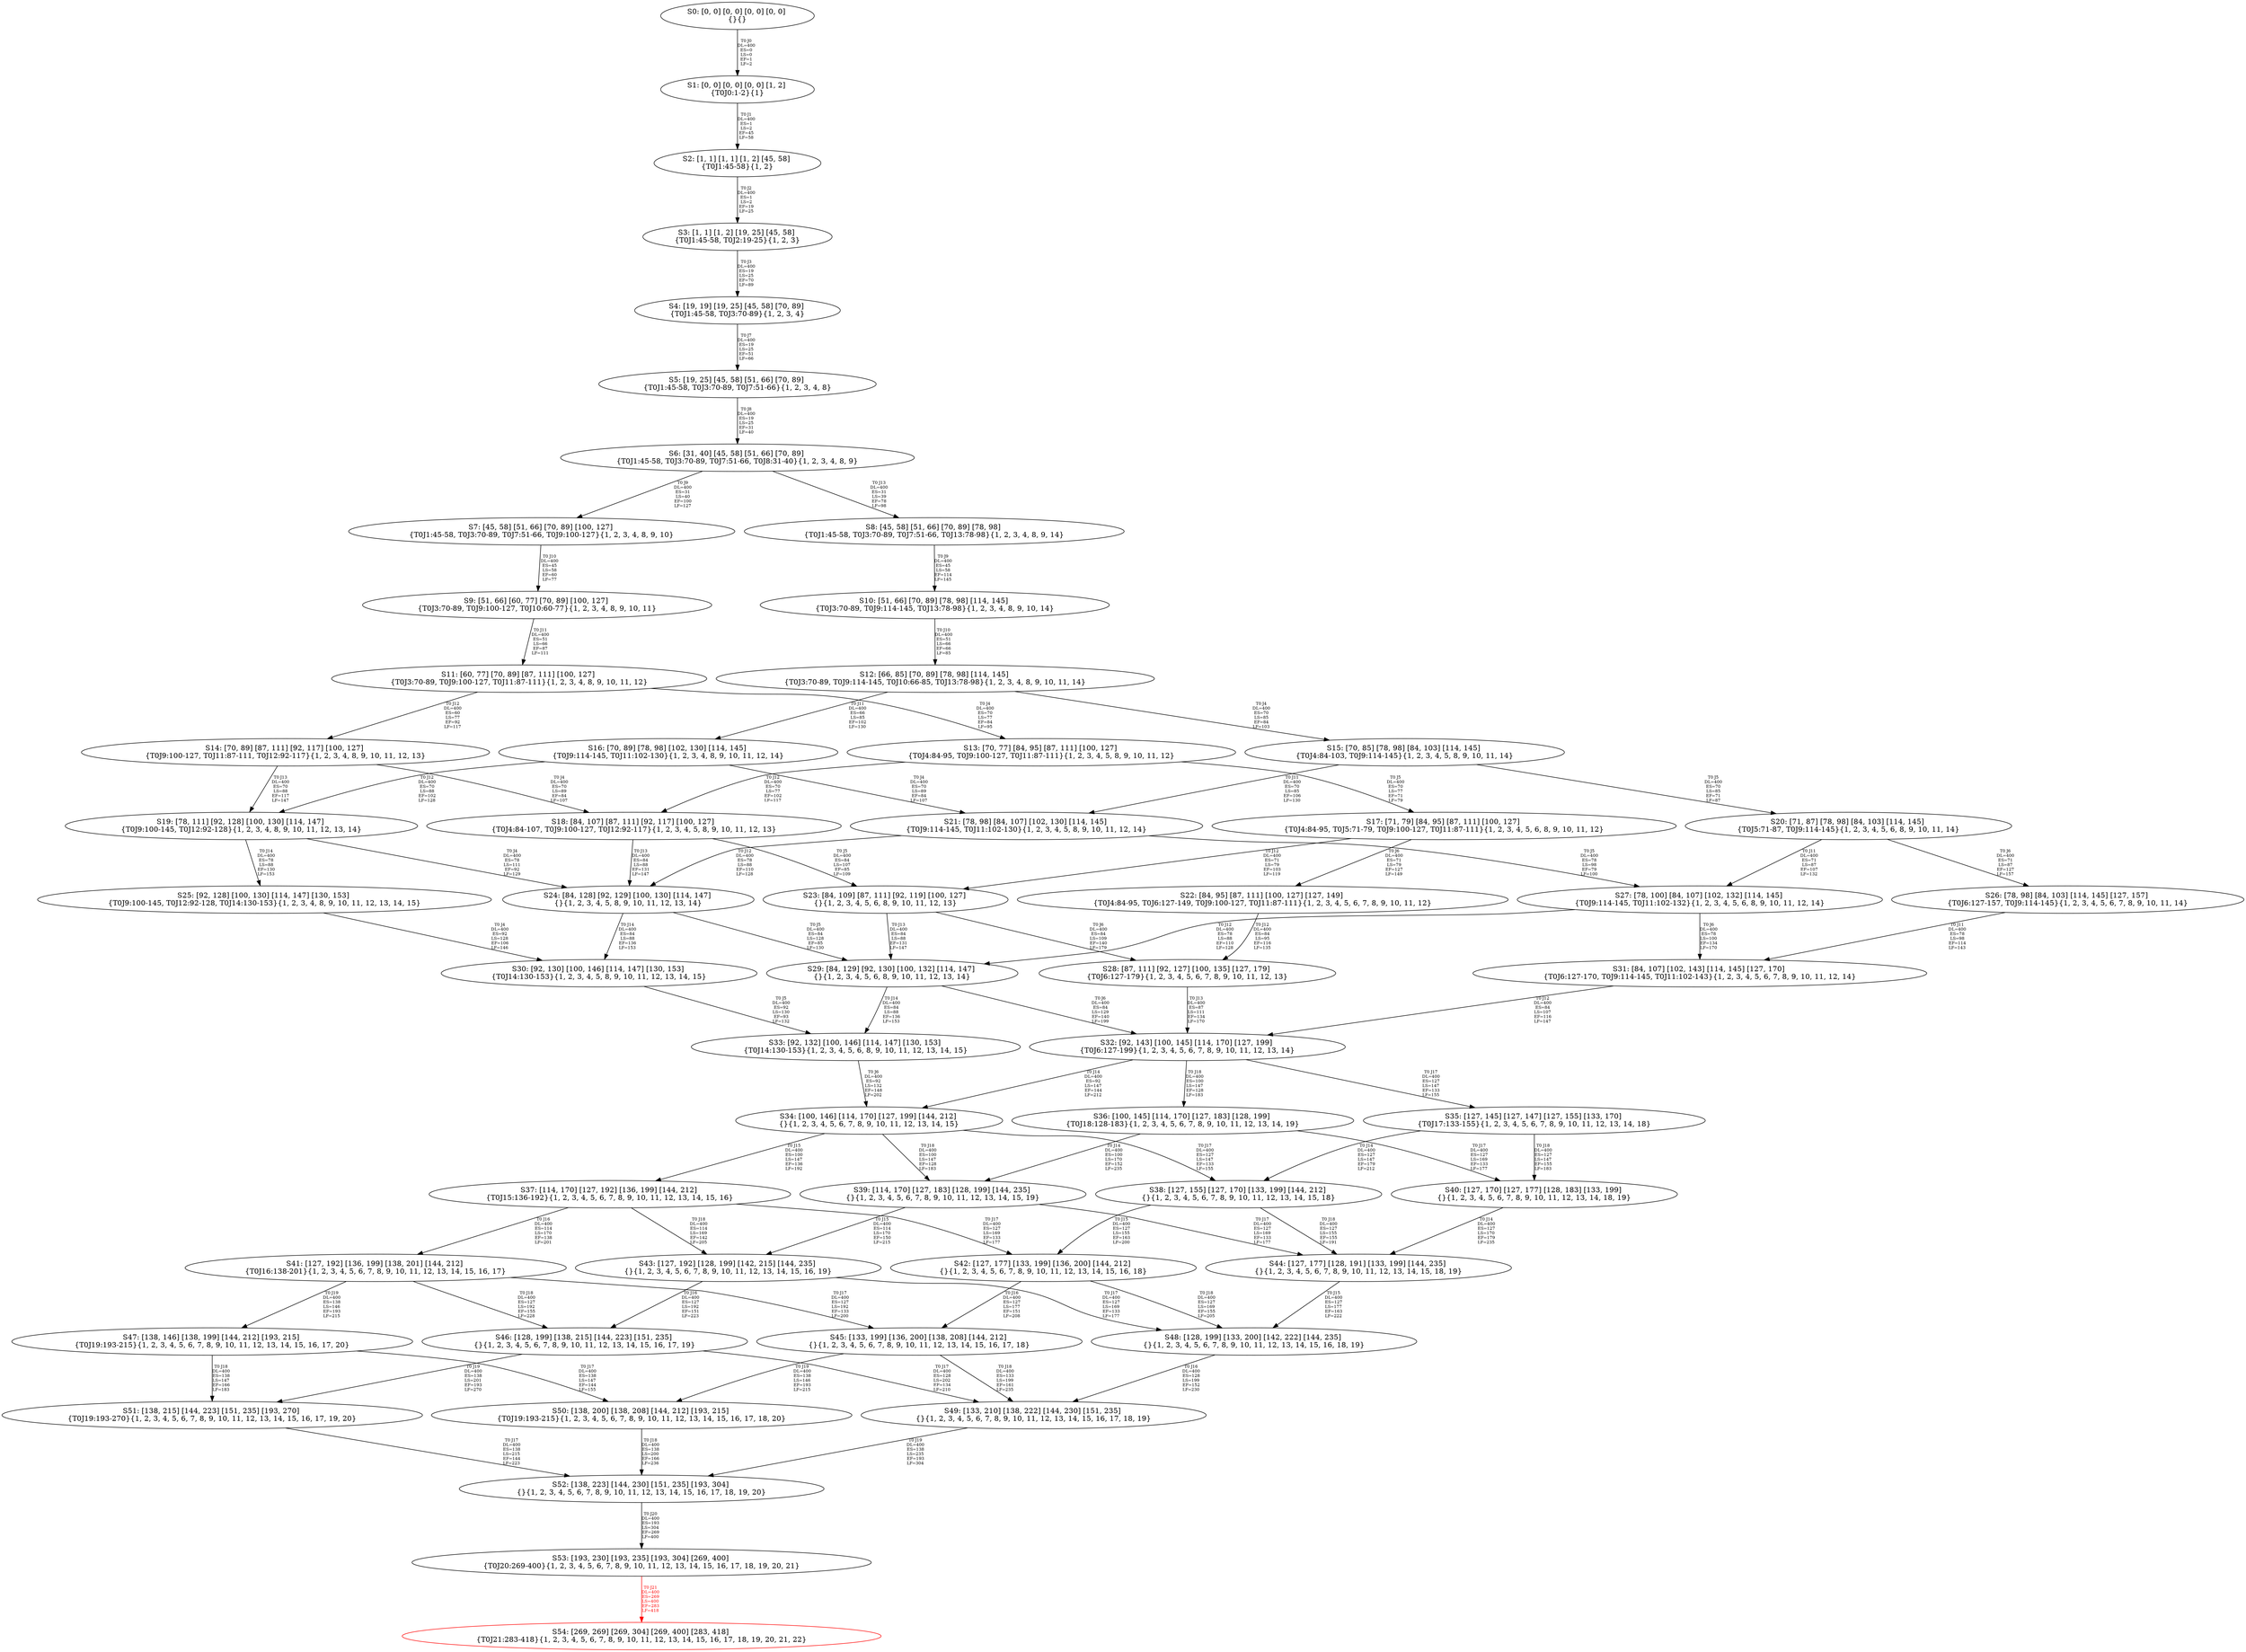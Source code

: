 digraph {
	S0[label="S0: [0, 0] [0, 0] [0, 0] [0, 0] \n{}{}"];
	S1[label="S1: [0, 0] [0, 0] [0, 0] [1, 2] \n{T0J0:1-2}{1}"];
	S2[label="S2: [1, 1] [1, 1] [1, 2] [45, 58] \n{T0J1:45-58}{1, 2}"];
	S3[label="S3: [1, 1] [1, 2] [19, 25] [45, 58] \n{T0J1:45-58, T0J2:19-25}{1, 2, 3}"];
	S4[label="S4: [19, 19] [19, 25] [45, 58] [70, 89] \n{T0J1:45-58, T0J3:70-89}{1, 2, 3, 4}"];
	S5[label="S5: [19, 25] [45, 58] [51, 66] [70, 89] \n{T0J1:45-58, T0J3:70-89, T0J7:51-66}{1, 2, 3, 4, 8}"];
	S6[label="S6: [31, 40] [45, 58] [51, 66] [70, 89] \n{T0J1:45-58, T0J3:70-89, T0J7:51-66, T0J8:31-40}{1, 2, 3, 4, 8, 9}"];
	S7[label="S7: [45, 58] [51, 66] [70, 89] [100, 127] \n{T0J1:45-58, T0J3:70-89, T0J7:51-66, T0J9:100-127}{1, 2, 3, 4, 8, 9, 10}"];
	S8[label="S8: [45, 58] [51, 66] [70, 89] [78, 98] \n{T0J1:45-58, T0J3:70-89, T0J7:51-66, T0J13:78-98}{1, 2, 3, 4, 8, 9, 14}"];
	S9[label="S9: [51, 66] [60, 77] [70, 89] [100, 127] \n{T0J3:70-89, T0J9:100-127, T0J10:60-77}{1, 2, 3, 4, 8, 9, 10, 11}"];
	S10[label="S10: [51, 66] [70, 89] [78, 98] [114, 145] \n{T0J3:70-89, T0J9:114-145, T0J13:78-98}{1, 2, 3, 4, 8, 9, 10, 14}"];
	S11[label="S11: [60, 77] [70, 89] [87, 111] [100, 127] \n{T0J3:70-89, T0J9:100-127, T0J11:87-111}{1, 2, 3, 4, 8, 9, 10, 11, 12}"];
	S12[label="S12: [66, 85] [70, 89] [78, 98] [114, 145] \n{T0J3:70-89, T0J9:114-145, T0J10:66-85, T0J13:78-98}{1, 2, 3, 4, 8, 9, 10, 11, 14}"];
	S13[label="S13: [70, 77] [84, 95] [87, 111] [100, 127] \n{T0J4:84-95, T0J9:100-127, T0J11:87-111}{1, 2, 3, 4, 5, 8, 9, 10, 11, 12}"];
	S14[label="S14: [70, 89] [87, 111] [92, 117] [100, 127] \n{T0J9:100-127, T0J11:87-111, T0J12:92-117}{1, 2, 3, 4, 8, 9, 10, 11, 12, 13}"];
	S15[label="S15: [70, 85] [78, 98] [84, 103] [114, 145] \n{T0J4:84-103, T0J9:114-145}{1, 2, 3, 4, 5, 8, 9, 10, 11, 14}"];
	S16[label="S16: [70, 89] [78, 98] [102, 130] [114, 145] \n{T0J9:114-145, T0J11:102-130}{1, 2, 3, 4, 8, 9, 10, 11, 12, 14}"];
	S17[label="S17: [71, 79] [84, 95] [87, 111] [100, 127] \n{T0J4:84-95, T0J5:71-79, T0J9:100-127, T0J11:87-111}{1, 2, 3, 4, 5, 6, 8, 9, 10, 11, 12}"];
	S18[label="S18: [84, 107] [87, 111] [92, 117] [100, 127] \n{T0J4:84-107, T0J9:100-127, T0J12:92-117}{1, 2, 3, 4, 5, 8, 9, 10, 11, 12, 13}"];
	S19[label="S19: [78, 111] [92, 128] [100, 130] [114, 147] \n{T0J9:100-145, T0J12:92-128}{1, 2, 3, 4, 8, 9, 10, 11, 12, 13, 14}"];
	S20[label="S20: [71, 87] [78, 98] [84, 103] [114, 145] \n{T0J5:71-87, T0J9:114-145}{1, 2, 3, 4, 5, 6, 8, 9, 10, 11, 14}"];
	S21[label="S21: [78, 98] [84, 107] [102, 130] [114, 145] \n{T0J9:114-145, T0J11:102-130}{1, 2, 3, 4, 5, 8, 9, 10, 11, 12, 14}"];
	S22[label="S22: [84, 95] [87, 111] [100, 127] [127, 149] \n{T0J4:84-95, T0J6:127-149, T0J9:100-127, T0J11:87-111}{1, 2, 3, 4, 5, 6, 7, 8, 9, 10, 11, 12}"];
	S23[label="S23: [84, 109] [87, 111] [92, 119] [100, 127] \n{}{1, 2, 3, 4, 5, 6, 8, 9, 10, 11, 12, 13}"];
	S24[label="S24: [84, 128] [92, 129] [100, 130] [114, 147] \n{}{1, 2, 3, 4, 5, 8, 9, 10, 11, 12, 13, 14}"];
	S25[label="S25: [92, 128] [100, 130] [114, 147] [130, 153] \n{T0J9:100-145, T0J12:92-128, T0J14:130-153}{1, 2, 3, 4, 8, 9, 10, 11, 12, 13, 14, 15}"];
	S26[label="S26: [78, 98] [84, 103] [114, 145] [127, 157] \n{T0J6:127-157, T0J9:114-145}{1, 2, 3, 4, 5, 6, 7, 8, 9, 10, 11, 14}"];
	S27[label="S27: [78, 100] [84, 107] [102, 132] [114, 145] \n{T0J9:114-145, T0J11:102-132}{1, 2, 3, 4, 5, 6, 8, 9, 10, 11, 12, 14}"];
	S28[label="S28: [87, 111] [92, 127] [100, 135] [127, 179] \n{T0J6:127-179}{1, 2, 3, 4, 5, 6, 7, 8, 9, 10, 11, 12, 13}"];
	S29[label="S29: [84, 129] [92, 130] [100, 132] [114, 147] \n{}{1, 2, 3, 4, 5, 6, 8, 9, 10, 11, 12, 13, 14}"];
	S30[label="S30: [92, 130] [100, 146] [114, 147] [130, 153] \n{T0J14:130-153}{1, 2, 3, 4, 5, 8, 9, 10, 11, 12, 13, 14, 15}"];
	S31[label="S31: [84, 107] [102, 143] [114, 145] [127, 170] \n{T0J6:127-170, T0J9:114-145, T0J11:102-143}{1, 2, 3, 4, 5, 6, 7, 8, 9, 10, 11, 12, 14}"];
	S32[label="S32: [92, 143] [100, 145] [114, 170] [127, 199] \n{T0J6:127-199}{1, 2, 3, 4, 5, 6, 7, 8, 9, 10, 11, 12, 13, 14}"];
	S33[label="S33: [92, 132] [100, 146] [114, 147] [130, 153] \n{T0J14:130-153}{1, 2, 3, 4, 5, 6, 8, 9, 10, 11, 12, 13, 14, 15}"];
	S34[label="S34: [100, 146] [114, 170] [127, 199] [144, 212] \n{}{1, 2, 3, 4, 5, 6, 7, 8, 9, 10, 11, 12, 13, 14, 15}"];
	S35[label="S35: [127, 145] [127, 147] [127, 155] [133, 170] \n{T0J17:133-155}{1, 2, 3, 4, 5, 6, 7, 8, 9, 10, 11, 12, 13, 14, 18}"];
	S36[label="S36: [100, 145] [114, 170] [127, 183] [128, 199] \n{T0J18:128-183}{1, 2, 3, 4, 5, 6, 7, 8, 9, 10, 11, 12, 13, 14, 19}"];
	S37[label="S37: [114, 170] [127, 192] [136, 199] [144, 212] \n{T0J15:136-192}{1, 2, 3, 4, 5, 6, 7, 8, 9, 10, 11, 12, 13, 14, 15, 16}"];
	S38[label="S38: [127, 155] [127, 170] [133, 199] [144, 212] \n{}{1, 2, 3, 4, 5, 6, 7, 8, 9, 10, 11, 12, 13, 14, 15, 18}"];
	S39[label="S39: [114, 170] [127, 183] [128, 199] [144, 235] \n{}{1, 2, 3, 4, 5, 6, 7, 8, 9, 10, 11, 12, 13, 14, 15, 19}"];
	S40[label="S40: [127, 170] [127, 177] [128, 183] [133, 199] \n{}{1, 2, 3, 4, 5, 6, 7, 8, 9, 10, 11, 12, 13, 14, 18, 19}"];
	S41[label="S41: [127, 192] [136, 199] [138, 201] [144, 212] \n{T0J16:138-201}{1, 2, 3, 4, 5, 6, 7, 8, 9, 10, 11, 12, 13, 14, 15, 16, 17}"];
	S42[label="S42: [127, 177] [133, 199] [136, 200] [144, 212] \n{}{1, 2, 3, 4, 5, 6, 7, 8, 9, 10, 11, 12, 13, 14, 15, 16, 18}"];
	S43[label="S43: [127, 192] [128, 199] [142, 215] [144, 235] \n{}{1, 2, 3, 4, 5, 6, 7, 8, 9, 10, 11, 12, 13, 14, 15, 16, 19}"];
	S44[label="S44: [127, 177] [128, 191] [133, 199] [144, 235] \n{}{1, 2, 3, 4, 5, 6, 7, 8, 9, 10, 11, 12, 13, 14, 15, 18, 19}"];
	S45[label="S45: [133, 199] [136, 200] [138, 208] [144, 212] \n{}{1, 2, 3, 4, 5, 6, 7, 8, 9, 10, 11, 12, 13, 14, 15, 16, 17, 18}"];
	S46[label="S46: [128, 199] [138, 215] [144, 223] [151, 235] \n{}{1, 2, 3, 4, 5, 6, 7, 8, 9, 10, 11, 12, 13, 14, 15, 16, 17, 19}"];
	S47[label="S47: [138, 146] [138, 199] [144, 212] [193, 215] \n{T0J19:193-215}{1, 2, 3, 4, 5, 6, 7, 8, 9, 10, 11, 12, 13, 14, 15, 16, 17, 20}"];
	S48[label="S48: [128, 199] [133, 200] [142, 222] [144, 235] \n{}{1, 2, 3, 4, 5, 6, 7, 8, 9, 10, 11, 12, 13, 14, 15, 16, 18, 19}"];
	S49[label="S49: [133, 210] [138, 222] [144, 230] [151, 235] \n{}{1, 2, 3, 4, 5, 6, 7, 8, 9, 10, 11, 12, 13, 14, 15, 16, 17, 18, 19}"];
	S50[label="S50: [138, 200] [138, 208] [144, 212] [193, 215] \n{T0J19:193-215}{1, 2, 3, 4, 5, 6, 7, 8, 9, 10, 11, 12, 13, 14, 15, 16, 17, 18, 20}"];
	S51[label="S51: [138, 215] [144, 223] [151, 235] [193, 270] \n{T0J19:193-270}{1, 2, 3, 4, 5, 6, 7, 8, 9, 10, 11, 12, 13, 14, 15, 16, 17, 19, 20}"];
	S52[label="S52: [138, 223] [144, 230] [151, 235] [193, 304] \n{}{1, 2, 3, 4, 5, 6, 7, 8, 9, 10, 11, 12, 13, 14, 15, 16, 17, 18, 19, 20}"];
	S53[label="S53: [193, 230] [193, 235] [193, 304] [269, 400] \n{T0J20:269-400}{1, 2, 3, 4, 5, 6, 7, 8, 9, 10, 11, 12, 13, 14, 15, 16, 17, 18, 19, 20, 21}"];
	S54[label="S54: [269, 269] [269, 304] [269, 400] [283, 418] \n{T0J21:283-418}{1, 2, 3, 4, 5, 6, 7, 8, 9, 10, 11, 12, 13, 14, 15, 16, 17, 18, 19, 20, 21, 22}"];
	S0 -> S1[label="T0 J0\nDL=400\nES=0\nLS=0\nEF=1\nLF=2",fontsize=8];
	S1 -> S2[label="T0 J1\nDL=400\nES=1\nLS=2\nEF=45\nLF=58",fontsize=8];
	S2 -> S3[label="T0 J2\nDL=400\nES=1\nLS=2\nEF=19\nLF=25",fontsize=8];
	S3 -> S4[label="T0 J3\nDL=400\nES=19\nLS=25\nEF=70\nLF=89",fontsize=8];
	S4 -> S5[label="T0 J7\nDL=400\nES=19\nLS=25\nEF=51\nLF=66",fontsize=8];
	S5 -> S6[label="T0 J8\nDL=400\nES=19\nLS=25\nEF=31\nLF=40",fontsize=8];
	S6 -> S7[label="T0 J9\nDL=400\nES=31\nLS=40\nEF=100\nLF=127",fontsize=8];
	S6 -> S8[label="T0 J13\nDL=400\nES=31\nLS=39\nEF=78\nLF=98",fontsize=8];
	S7 -> S9[label="T0 J10\nDL=400\nES=45\nLS=58\nEF=60\nLF=77",fontsize=8];
	S8 -> S10[label="T0 J9\nDL=400\nES=45\nLS=58\nEF=114\nLF=145",fontsize=8];
	S9 -> S11[label="T0 J11\nDL=400\nES=51\nLS=66\nEF=87\nLF=111",fontsize=8];
	S10 -> S12[label="T0 J10\nDL=400\nES=51\nLS=66\nEF=66\nLF=85",fontsize=8];
	S11 -> S13[label="T0 J4\nDL=400\nES=70\nLS=77\nEF=84\nLF=95",fontsize=8];
	S11 -> S14[label="T0 J12\nDL=400\nES=60\nLS=77\nEF=92\nLF=117",fontsize=8];
	S12 -> S15[label="T0 J4\nDL=400\nES=70\nLS=85\nEF=84\nLF=103",fontsize=8];
	S12 -> S16[label="T0 J11\nDL=400\nES=66\nLS=85\nEF=102\nLF=130",fontsize=8];
	S13 -> S17[label="T0 J5\nDL=400\nES=70\nLS=77\nEF=71\nLF=79",fontsize=8];
	S13 -> S18[label="T0 J12\nDL=400\nES=70\nLS=77\nEF=102\nLF=117",fontsize=8];
	S14 -> S18[label="T0 J4\nDL=400\nES=70\nLS=89\nEF=84\nLF=107",fontsize=8];
	S14 -> S19[label="T0 J13\nDL=400\nES=70\nLS=88\nEF=117\nLF=147",fontsize=8];
	S15 -> S20[label="T0 J5\nDL=400\nES=70\nLS=85\nEF=71\nLF=87",fontsize=8];
	S15 -> S21[label="T0 J11\nDL=400\nES=70\nLS=85\nEF=106\nLF=130",fontsize=8];
	S16 -> S21[label="T0 J4\nDL=400\nES=70\nLS=89\nEF=84\nLF=107",fontsize=8];
	S16 -> S19[label="T0 J12\nDL=400\nES=70\nLS=88\nEF=102\nLF=128",fontsize=8];
	S17 -> S22[label="T0 J6\nDL=400\nES=71\nLS=79\nEF=127\nLF=149",fontsize=8];
	S17 -> S23[label="T0 J12\nDL=400\nES=71\nLS=79\nEF=103\nLF=119",fontsize=8];
	S18 -> S23[label="T0 J5\nDL=400\nES=84\nLS=107\nEF=85\nLF=109",fontsize=8];
	S18 -> S24[label="T0 J13\nDL=400\nES=84\nLS=88\nEF=131\nLF=147",fontsize=8];
	S19 -> S24[label="T0 J4\nDL=400\nES=78\nLS=111\nEF=92\nLF=129",fontsize=8];
	S19 -> S25[label="T0 J14\nDL=400\nES=78\nLS=88\nEF=130\nLF=153",fontsize=8];
	S20 -> S26[label="T0 J6\nDL=400\nES=71\nLS=87\nEF=127\nLF=157",fontsize=8];
	S20 -> S27[label="T0 J11\nDL=400\nES=71\nLS=87\nEF=107\nLF=132",fontsize=8];
	S21 -> S27[label="T0 J5\nDL=400\nES=78\nLS=98\nEF=79\nLF=100",fontsize=8];
	S21 -> S24[label="T0 J12\nDL=400\nES=78\nLS=88\nEF=110\nLF=128",fontsize=8];
	S22 -> S28[label="T0 J12\nDL=400\nES=84\nLS=95\nEF=116\nLF=135",fontsize=8];
	S23 -> S28[label="T0 J6\nDL=400\nES=84\nLS=109\nEF=140\nLF=179",fontsize=8];
	S23 -> S29[label="T0 J13\nDL=400\nES=84\nLS=88\nEF=131\nLF=147",fontsize=8];
	S24 -> S29[label="T0 J5\nDL=400\nES=84\nLS=128\nEF=85\nLF=130",fontsize=8];
	S24 -> S30[label="T0 J14\nDL=400\nES=84\nLS=88\nEF=136\nLF=153",fontsize=8];
	S25 -> S30[label="T0 J4\nDL=400\nES=92\nLS=128\nEF=106\nLF=146",fontsize=8];
	S26 -> S31[label="T0 J11\nDL=400\nES=78\nLS=98\nEF=114\nLF=143",fontsize=8];
	S27 -> S31[label="T0 J6\nDL=400\nES=78\nLS=100\nEF=134\nLF=170",fontsize=8];
	S27 -> S29[label="T0 J12\nDL=400\nES=78\nLS=88\nEF=110\nLF=128",fontsize=8];
	S28 -> S32[label="T0 J13\nDL=400\nES=87\nLS=111\nEF=134\nLF=170",fontsize=8];
	S29 -> S32[label="T0 J6\nDL=400\nES=84\nLS=129\nEF=140\nLF=199",fontsize=8];
	S29 -> S33[label="T0 J14\nDL=400\nES=84\nLS=88\nEF=136\nLF=153",fontsize=8];
	S30 -> S33[label="T0 J5\nDL=400\nES=92\nLS=130\nEF=93\nLF=132",fontsize=8];
	S31 -> S32[label="T0 J12\nDL=400\nES=84\nLS=107\nEF=116\nLF=147",fontsize=8];
	S32 -> S34[label="T0 J14\nDL=400\nES=92\nLS=147\nEF=144\nLF=212",fontsize=8];
	S32 -> S35[label="T0 J17\nDL=400\nES=127\nLS=147\nEF=133\nLF=155",fontsize=8];
	S32 -> S36[label="T0 J18\nDL=400\nES=100\nLS=147\nEF=128\nLF=183",fontsize=8];
	S33 -> S34[label="T0 J6\nDL=400\nES=92\nLS=132\nEF=148\nLF=202",fontsize=8];
	S34 -> S37[label="T0 J15\nDL=400\nES=100\nLS=147\nEF=136\nLF=192",fontsize=8];
	S34 -> S38[label="T0 J17\nDL=400\nES=127\nLS=147\nEF=133\nLF=155",fontsize=8];
	S34 -> S39[label="T0 J18\nDL=400\nES=100\nLS=147\nEF=128\nLF=183",fontsize=8];
	S35 -> S38[label="T0 J14\nDL=400\nES=127\nLS=147\nEF=179\nLF=212",fontsize=8];
	S35 -> S40[label="T0 J18\nDL=400\nES=127\nLS=147\nEF=155\nLF=183",fontsize=8];
	S36 -> S39[label="T0 J14\nDL=400\nES=100\nLS=170\nEF=152\nLF=235",fontsize=8];
	S36 -> S40[label="T0 J17\nDL=400\nES=127\nLS=169\nEF=133\nLF=177",fontsize=8];
	S37 -> S41[label="T0 J16\nDL=400\nES=114\nLS=170\nEF=138\nLF=201",fontsize=8];
	S37 -> S42[label="T0 J17\nDL=400\nES=127\nLS=169\nEF=133\nLF=177",fontsize=8];
	S37 -> S43[label="T0 J18\nDL=400\nES=114\nLS=169\nEF=142\nLF=205",fontsize=8];
	S38 -> S42[label="T0 J15\nDL=400\nES=127\nLS=155\nEF=163\nLF=200",fontsize=8];
	S38 -> S44[label="T0 J18\nDL=400\nES=127\nLS=155\nEF=155\nLF=191",fontsize=8];
	S39 -> S43[label="T0 J15\nDL=400\nES=114\nLS=170\nEF=150\nLF=215",fontsize=8];
	S39 -> S44[label="T0 J17\nDL=400\nES=127\nLS=169\nEF=133\nLF=177",fontsize=8];
	S40 -> S44[label="T0 J14\nDL=400\nES=127\nLS=170\nEF=179\nLF=235",fontsize=8];
	S41 -> S45[label="T0 J17\nDL=400\nES=127\nLS=192\nEF=133\nLF=200",fontsize=8];
	S41 -> S46[label="T0 J18\nDL=400\nES=127\nLS=192\nEF=155\nLF=228",fontsize=8];
	S41 -> S47[label="T0 J19\nDL=400\nES=138\nLS=146\nEF=193\nLF=215",fontsize=8];
	S42 -> S45[label="T0 J16\nDL=400\nES=127\nLS=177\nEF=151\nLF=208",fontsize=8];
	S42 -> S48[label="T0 J18\nDL=400\nES=127\nLS=169\nEF=155\nLF=205",fontsize=8];
	S43 -> S46[label="T0 J16\nDL=400\nES=127\nLS=192\nEF=151\nLF=223",fontsize=8];
	S43 -> S48[label="T0 J17\nDL=400\nES=127\nLS=169\nEF=133\nLF=177",fontsize=8];
	S44 -> S48[label="T0 J15\nDL=400\nES=127\nLS=177\nEF=163\nLF=222",fontsize=8];
	S45 -> S49[label="T0 J18\nDL=400\nES=133\nLS=199\nEF=161\nLF=235",fontsize=8];
	S45 -> S50[label="T0 J19\nDL=400\nES=138\nLS=146\nEF=193\nLF=215",fontsize=8];
	S46 -> S49[label="T0 J17\nDL=400\nES=128\nLS=202\nEF=134\nLF=210",fontsize=8];
	S46 -> S51[label="T0 J19\nDL=400\nES=138\nLS=201\nEF=193\nLF=270",fontsize=8];
	S47 -> S50[label="T0 J17\nDL=400\nES=138\nLS=147\nEF=144\nLF=155",fontsize=8];
	S47 -> S51[label="T0 J18\nDL=400\nES=138\nLS=147\nEF=166\nLF=183",fontsize=8];
	S48 -> S49[label="T0 J16\nDL=400\nES=128\nLS=199\nEF=152\nLF=230",fontsize=8];
	S49 -> S52[label="T0 J19\nDL=400\nES=138\nLS=235\nEF=193\nLF=304",fontsize=8];
	S50 -> S52[label="T0 J18\nDL=400\nES=138\nLS=200\nEF=166\nLF=236",fontsize=8];
	S51 -> S52[label="T0 J17\nDL=400\nES=138\nLS=215\nEF=144\nLF=223",fontsize=8];
	S52 -> S53[label="T0 J20\nDL=400\nES=193\nLS=304\nEF=269\nLF=400",fontsize=8];
	S53 -> S54[label="T0 J21\nDL=400\nES=269\nLS=400\nEF=283\nLF=418",color=Red,fontcolor=Red,fontsize=8];
S54[color=Red];
}
